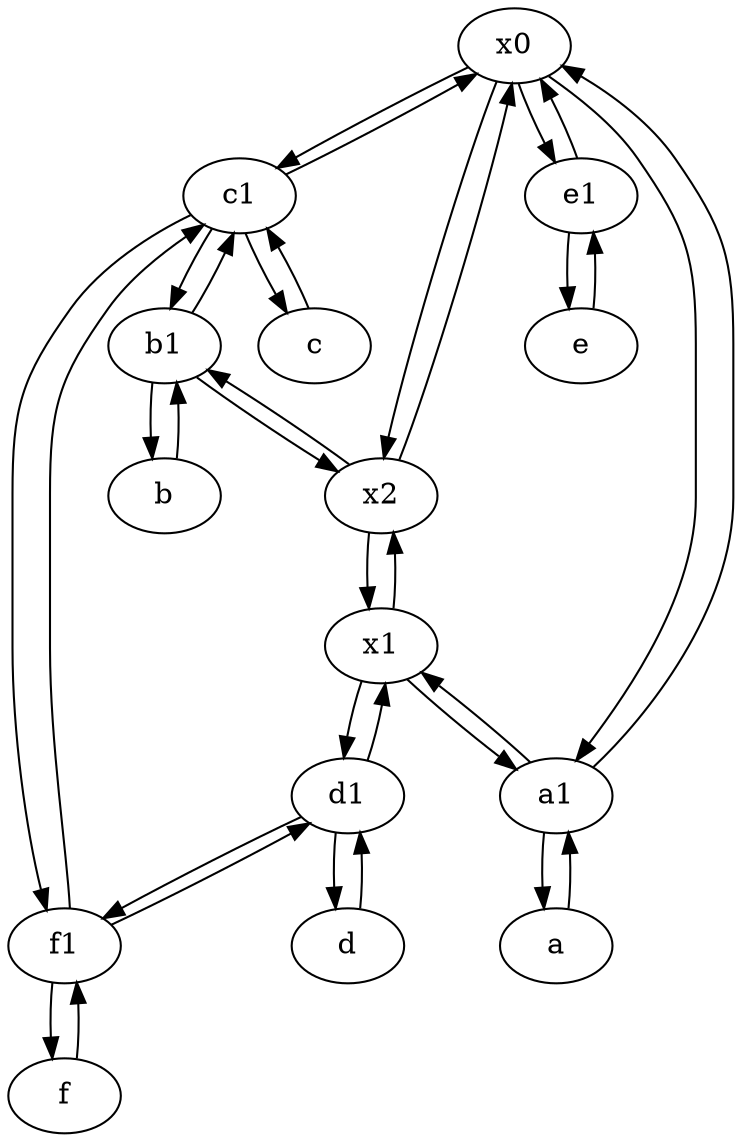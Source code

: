digraph  {
	x0;
	e [pos="30,50!"];
	b1 [pos="45,20!"];
	f [pos="15,45!"];
	b [pos="50,20!"];
	d [pos="20,30!"];
	f1;
	c1 [pos="30,15!"];
	a1 [pos="40,15!"];
	a [pos="40,10!"];
	x1;
	e1 [pos="25,45!"];
	d1 [pos="25,30!"];
	x2;
	c [pos="20,10!"];
	e1 -> e;
	b1 -> x2;
	f1 -> d1;
	f -> f1;
	c1 -> c;
	d1 -> f1;
	d -> d1;
	f1 -> f;
	x2 -> x0;
	x2 -> x1;
	e -> e1;
	x0 -> x2;
	c1 -> b1;
	x1 -> d1;
	d1 -> d;
	x0 -> c1;
	x0 -> e1;
	c1 -> x0;
	b1 -> b;
	e1 -> x0;
	x2 -> b1;
	c -> c1;
	x1 -> a1;
	b -> b1;
	a -> a1;
	a1 -> a;
	a1 -> x1;
	a1 -> x0;
	c1 -> f1;
	x1 -> x2;
	b1 -> c1;
	f1 -> c1;
	x0 -> a1;
	d1 -> x1;

	}